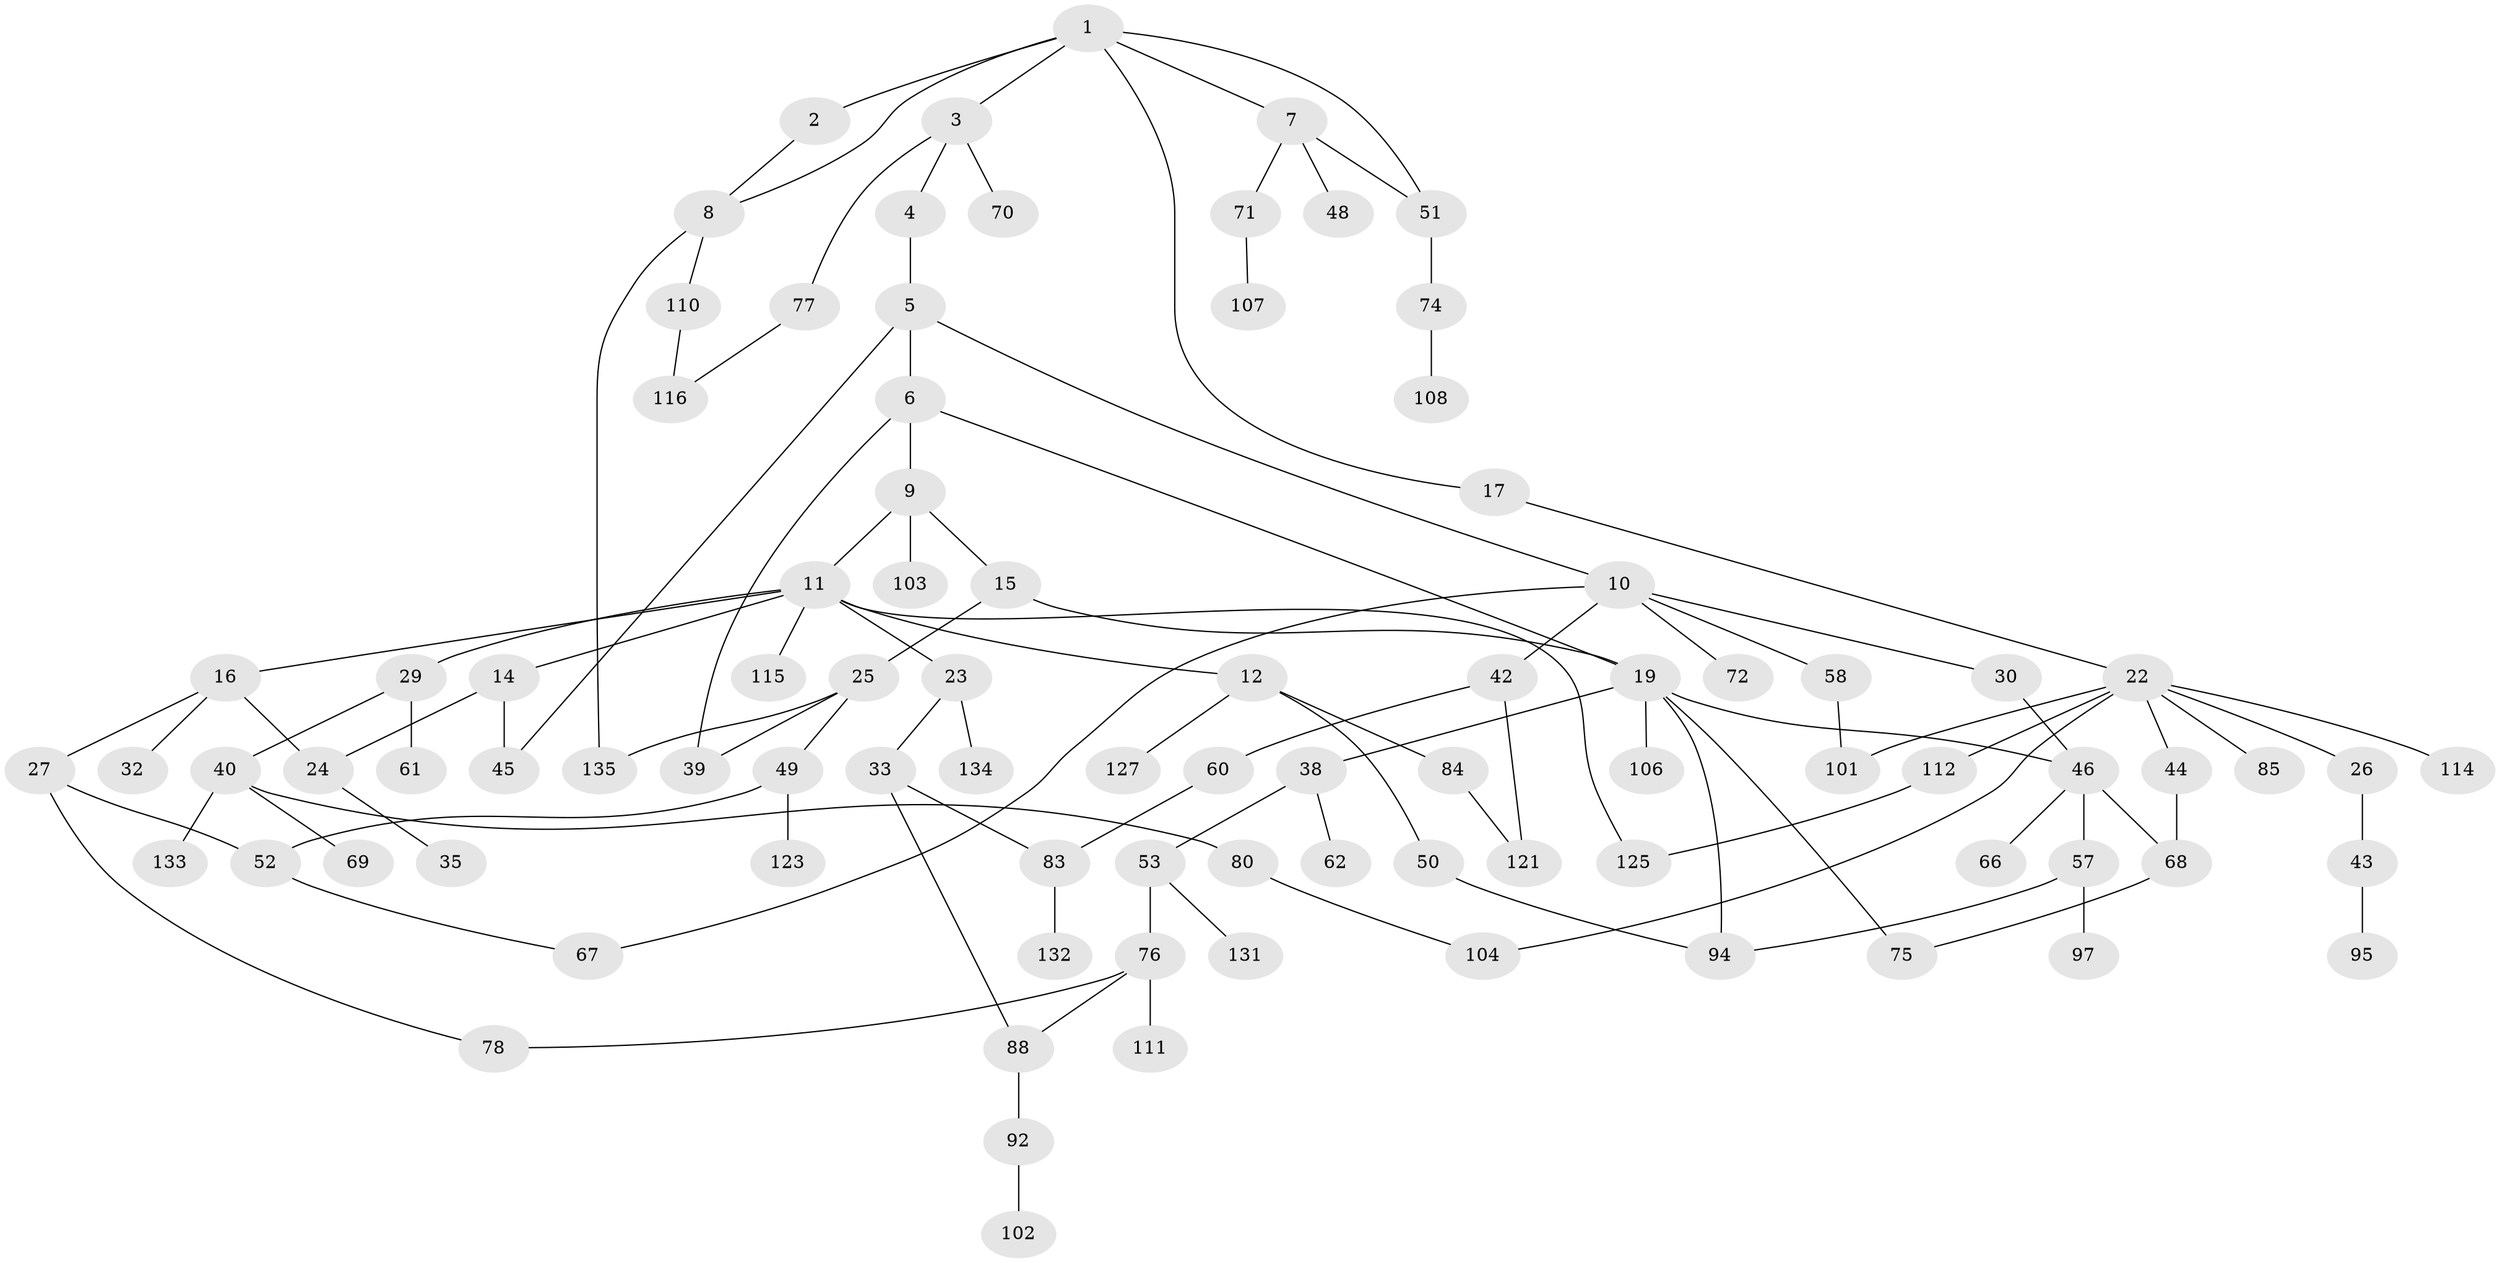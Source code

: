 // original degree distribution, {5: 0.058394160583941604, 2: 0.31386861313868614, 4: 0.051094890510948905, 3: 0.24817518248175183, 7: 0.014598540145985401, 1: 0.30656934306569344, 6: 0.0072992700729927005}
// Generated by graph-tools (version 1.1) at 2025/41/03/06/25 10:41:29]
// undirected, 90 vertices, 111 edges
graph export_dot {
graph [start="1"]
  node [color=gray90,style=filled];
  1 [super="+28"];
  2;
  3;
  4;
  5 [super="+18"];
  6 [super="+36"];
  7;
  8 [super="+13"];
  9 [super="+99"];
  10 [super="+20"];
  11 [super="+55"];
  12 [super="+87"];
  14 [super="+117"];
  15 [super="+21"];
  16;
  17 [super="+73"];
  19 [super="+54"];
  22 [super="+82"];
  23 [super="+31"];
  24 [super="+37"];
  25 [super="+41"];
  26 [super="+81"];
  27 [super="+90"];
  29 [super="+34"];
  30;
  32;
  33 [super="+120"];
  35;
  38;
  39 [super="+56"];
  40 [super="+86"];
  42;
  43 [super="+93"];
  44 [super="+47"];
  45 [super="+63"];
  46 [super="+64"];
  48;
  49 [super="+91"];
  50 [super="+118"];
  51 [super="+100"];
  52 [super="+89"];
  53 [super="+113"];
  57 [super="+59"];
  58;
  60 [super="+65"];
  61;
  62;
  66;
  67;
  68 [super="+130"];
  69;
  70 [super="+98"];
  71 [super="+105"];
  72;
  74 [super="+124"];
  75;
  76 [super="+79"];
  77 [super="+128"];
  78;
  80;
  83 [super="+119"];
  84;
  85;
  88 [super="+96"];
  92;
  94 [super="+122"];
  95;
  97;
  101 [super="+109"];
  102;
  103;
  104 [super="+126"];
  106;
  107;
  108;
  110 [super="+137"];
  111;
  112;
  114;
  115;
  116;
  121;
  123;
  125 [super="+129"];
  127;
  131;
  132;
  133;
  134;
  135 [super="+136"];
  1 -- 2;
  1 -- 3;
  1 -- 7;
  1 -- 17;
  1 -- 8;
  1 -- 51;
  2 -- 8;
  3 -- 4;
  3 -- 70;
  3 -- 77;
  4 -- 5;
  5 -- 6;
  5 -- 10;
  5 -- 45;
  6 -- 9 [weight=2];
  6 -- 39;
  6 -- 19;
  7 -- 48;
  7 -- 71;
  7 -- 51;
  8 -- 110;
  8 -- 135;
  9 -- 11;
  9 -- 15;
  9 -- 103;
  10 -- 30;
  10 -- 67;
  10 -- 42;
  10 -- 58;
  10 -- 72;
  11 -- 12;
  11 -- 14;
  11 -- 16;
  11 -- 23;
  11 -- 29;
  11 -- 115;
  11 -- 125;
  12 -- 50;
  12 -- 84;
  12 -- 127;
  14 -- 24;
  14 -- 45;
  15 -- 19;
  15 -- 25;
  16 -- 24;
  16 -- 27;
  16 -- 32;
  17 -- 22;
  19 -- 38;
  19 -- 75;
  19 -- 94;
  19 -- 106;
  19 -- 46;
  22 -- 26;
  22 -- 44;
  22 -- 85;
  22 -- 112;
  22 -- 104;
  22 -- 114;
  22 -- 101;
  23 -- 33;
  23 -- 134;
  24 -- 35;
  25 -- 39;
  25 -- 135;
  25 -- 49;
  26 -- 43;
  27 -- 52;
  27 -- 78;
  29 -- 40;
  29 -- 61;
  30 -- 46;
  33 -- 83;
  33 -- 88;
  38 -- 53;
  38 -- 62;
  40 -- 69;
  40 -- 80;
  40 -- 133;
  42 -- 60;
  42 -- 121;
  43 -- 95;
  44 -- 68;
  46 -- 57;
  46 -- 66;
  46 -- 68;
  49 -- 123;
  49 -- 52;
  50 -- 94;
  51 -- 74;
  52 -- 67;
  53 -- 76;
  53 -- 131;
  57 -- 94;
  57 -- 97;
  58 -- 101;
  60 -- 83;
  68 -- 75;
  71 -- 107;
  74 -- 108;
  76 -- 78;
  76 -- 88;
  76 -- 111;
  77 -- 116;
  80 -- 104;
  83 -- 132;
  84 -- 121;
  88 -- 92;
  92 -- 102;
  110 -- 116;
  112 -- 125;
}
